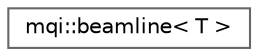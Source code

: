 digraph "Graphical Class Hierarchy"
{
 // LATEX_PDF_SIZE
  bgcolor="transparent";
  edge [fontname=Helvetica,fontsize=10,labelfontname=Helvetica,labelfontsize=10];
  node [fontname=Helvetica,fontsize=10,shape=box,height=0.2,width=0.4];
  rankdir="LR";
  Node0 [id="Node000000",label="mqi::beamline\< T \>",height=0.2,width=0.4,color="grey40", fillcolor="white", style="filled",URL="$classmqi_1_1beamline.html",tooltip="Represents a treatment machine beamline."];
}
